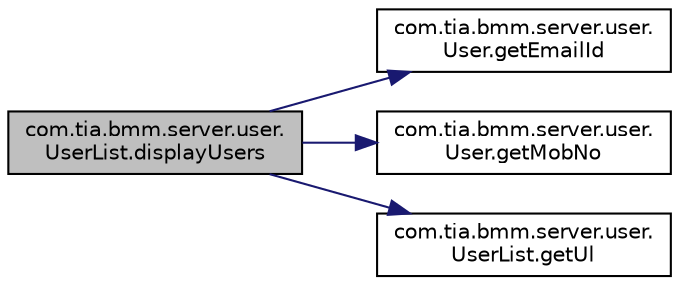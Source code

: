 digraph "com.tia.bmm.server.user.UserList.displayUsers"
{
 // INTERACTIVE_SVG=YES
 // LATEX_PDF_SIZE
  edge [fontname="Helvetica",fontsize="10",labelfontname="Helvetica",labelfontsize="10"];
  node [fontname="Helvetica",fontsize="10",shape=record];
  rankdir="LR";
  Node1 [label="com.tia.bmm.server.user.\lUserList.displayUsers",height=0.2,width=0.4,color="black", fillcolor="grey75", style="filled", fontcolor="black",tooltip=" "];
  Node1 -> Node2 [color="midnightblue",fontsize="10",style="solid",fontname="Helvetica"];
  Node2 [label="com.tia.bmm.server.user.\lUser.getEmailId",height=0.2,width=0.4,color="black", fillcolor="white", style="filled",URL="$d9/d2e/classcom_1_1tia_1_1bmm_1_1server_1_1user_1_1_user.html#a6f53cfb900f83910c007a966bdd618b6",tooltip=" "];
  Node1 -> Node3 [color="midnightblue",fontsize="10",style="solid",fontname="Helvetica"];
  Node3 [label="com.tia.bmm.server.user.\lUser.getMobNo",height=0.2,width=0.4,color="black", fillcolor="white", style="filled",URL="$d9/d2e/classcom_1_1tia_1_1bmm_1_1server_1_1user_1_1_user.html#afd7b67a7b3a90763e372d4e1b3286345",tooltip=" "];
  Node1 -> Node4 [color="midnightblue",fontsize="10",style="solid",fontname="Helvetica"];
  Node4 [label="com.tia.bmm.server.user.\lUserList.getUl",height=0.2,width=0.4,color="black", fillcolor="white", style="filled",URL="$d4/d9e/classcom_1_1tia_1_1bmm_1_1server_1_1user_1_1_user_list.html#a66e9eaef6c276b0a39299d918a92b1c1",tooltip=" "];
}
